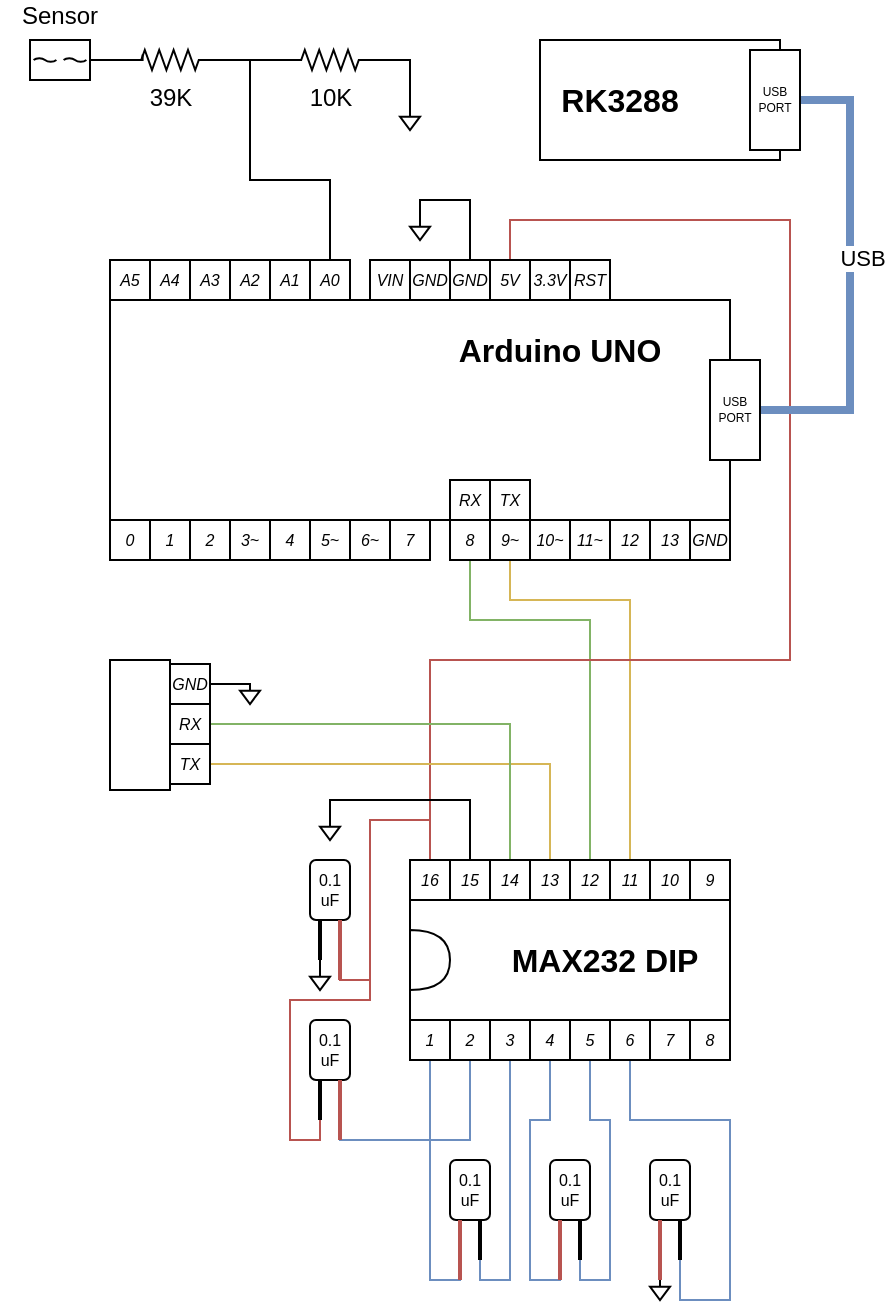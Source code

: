 <mxfile version="20.7.4" type="device"><diagram id="AYf1GJi7QR7gWWZCEHvu" name="Page-1"><mxGraphModel dx="528" dy="364" grid="1" gridSize="10" guides="1" tooltips="1" connect="1" arrows="1" fold="1" page="1" pageScale="1" pageWidth="3300" pageHeight="4681" math="0" shadow="0"><root><mxCell id="0"/><mxCell id="1" parent="0"/><mxCell id="iKziQm2VH8fkCKxev78H-8" style="edgeStyle=orthogonalEdgeStyle;rounded=0;orthogonalLoop=1;jettySize=auto;html=1;exitX=0.5;exitY=0;exitDx=0;exitDy=0;exitPerimeter=0;entryX=0.25;entryY=1;entryDx=0;entryDy=0;endArrow=none;endFill=0;" parent="1" source="iKziQm2VH8fkCKxev78H-5" target="5fgDEv8c1eGFGYEr6FM1-116" edge="1"><mxGeometry relative="1" as="geometry"/></mxCell><mxCell id="5fgDEv8c1eGFGYEr6FM1-96" style="edgeStyle=orthogonalEdgeStyle;rounded=0;orthogonalLoop=1;jettySize=auto;html=1;exitX=0.5;exitY=0;exitDx=0;exitDy=0;entryX=0.75;entryY=1;entryDx=0;entryDy=0;strokeWidth=1;fontSize=8;endArrow=none;endFill=0;fillColor=#f8cecc;strokeColor=#b85450;" parent="1" source="5fgDEv8c1eGFGYEr6FM1-53" target="5fgDEv8c1eGFGYEr6FM1-88" edge="1"><mxGeometry relative="1" as="geometry"><Array as="points"><mxPoint x="530" y="780"/><mxPoint x="500" y="780"/><mxPoint x="500" y="860"/><mxPoint x="485" y="860"/></Array></mxGeometry></mxCell><mxCell id="DwnNHPMHxuOQS2PUY_gm-1" value="" style="rounded=0;whiteSpace=wrap;html=1;fontSize=20;" parent="1" vertex="1"><mxGeometry x="370" y="520" width="310" height="110" as="geometry"/></mxCell><mxCell id="DwnNHPMHxuOQS2PUY_gm-10" value="3~" style="rounded=0;whiteSpace=wrap;html=1;fontSize=8;fontStyle=2" parent="1" vertex="1"><mxGeometry x="430" y="630" width="20" height="20" as="geometry"/></mxCell><mxCell id="DwnNHPMHxuOQS2PUY_gm-11" value="2" style="rounded=0;whiteSpace=wrap;html=1;fontSize=8;fontStyle=2" parent="1" vertex="1"><mxGeometry x="410" y="630" width="20" height="20" as="geometry"/></mxCell><mxCell id="DwnNHPMHxuOQS2PUY_gm-13" value="5~" style="rounded=0;whiteSpace=wrap;html=1;fontSize=8;fontStyle=2" parent="1" vertex="1"><mxGeometry x="470" y="630" width="20" height="20" as="geometry"/></mxCell><mxCell id="DwnNHPMHxuOQS2PUY_gm-14" value="4" style="rounded=0;whiteSpace=wrap;html=1;fontSize=8;fontStyle=2;" parent="1" vertex="1"><mxGeometry x="450" y="630" width="20" height="20" as="geometry"/></mxCell><mxCell id="DwnNHPMHxuOQS2PUY_gm-29" value="7" style="rounded=0;whiteSpace=wrap;html=1;fontSize=8;fontStyle=2" parent="1" vertex="1"><mxGeometry x="510" y="630" width="20" height="20" as="geometry"/></mxCell><mxCell id="DwnNHPMHxuOQS2PUY_gm-30" value="6~" style="rounded=0;whiteSpace=wrap;html=1;fontSize=8;fontStyle=2" parent="1" vertex="1"><mxGeometry x="490" y="630" width="20" height="20" as="geometry"/></mxCell><mxCell id="5fgDEv8c1eGFGYEr6FM1-57" style="edgeStyle=orthogonalEdgeStyle;rounded=0;orthogonalLoop=1;jettySize=auto;html=1;exitX=0.5;exitY=1;exitDx=0;exitDy=0;entryX=0.5;entryY=0;entryDx=0;entryDy=0;strokeWidth=1;fontSize=12;endArrow=none;endFill=0;fillColor=#fff2cc;strokeColor=#d6b656;" parent="1" source="DwnNHPMHxuOQS2PUY_gm-31" target="5fgDEv8c1eGFGYEr6FM1-49" edge="1"><mxGeometry relative="1" as="geometry"><Array as="points"><mxPoint x="570" y="670"/><mxPoint x="630" y="670"/></Array></mxGeometry></mxCell><mxCell id="DwnNHPMHxuOQS2PUY_gm-31" value="9~" style="rounded=0;whiteSpace=wrap;html=1;fontSize=8;fontStyle=2;" parent="1" vertex="1"><mxGeometry x="560" y="630" width="20" height="20" as="geometry"/></mxCell><mxCell id="5fgDEv8c1eGFGYEr6FM1-58" style="edgeStyle=orthogonalEdgeStyle;rounded=0;orthogonalLoop=1;jettySize=auto;html=1;exitX=0.5;exitY=1;exitDx=0;exitDy=0;entryX=0.5;entryY=0;entryDx=0;entryDy=0;strokeWidth=1;fontSize=12;endArrow=none;endFill=0;fillColor=#d5e8d4;strokeColor=#82b366;" parent="1" source="DwnNHPMHxuOQS2PUY_gm-32" target="5fgDEv8c1eGFGYEr6FM1-50" edge="1"><mxGeometry relative="1" as="geometry"><Array as="points"><mxPoint x="550" y="680"/><mxPoint x="610" y="680"/></Array></mxGeometry></mxCell><mxCell id="DwnNHPMHxuOQS2PUY_gm-32" value="8" style="rounded=0;whiteSpace=wrap;html=1;fontSize=8;fontStyle=2" parent="1" vertex="1"><mxGeometry x="540" y="630" width="20" height="20" as="geometry"/></mxCell><mxCell id="DwnNHPMHxuOQS2PUY_gm-35" value="0" style="rounded=0;whiteSpace=wrap;html=1;fontSize=8;fontStyle=2" parent="1" vertex="1"><mxGeometry x="370" y="630" width="20" height="20" as="geometry"/></mxCell><mxCell id="DwnNHPMHxuOQS2PUY_gm-36" value="1" style="rounded=0;whiteSpace=wrap;html=1;fontSize=8;fontStyle=2" parent="1" vertex="1"><mxGeometry x="390" y="630" width="20" height="20" as="geometry"/></mxCell><mxCell id="DwnNHPMHxuOQS2PUY_gm-39" value="11~" style="rounded=0;whiteSpace=wrap;html=1;fontSize=8;fontStyle=2;" parent="1" vertex="1"><mxGeometry x="600" y="630" width="20" height="20" as="geometry"/></mxCell><mxCell id="DwnNHPMHxuOQS2PUY_gm-40" value="10~" style="rounded=0;whiteSpace=wrap;html=1;fontSize=8;fontStyle=2" parent="1" vertex="1"><mxGeometry x="580" y="630" width="20" height="20" as="geometry"/></mxCell><mxCell id="DwnNHPMHxuOQS2PUY_gm-41" value="13" style="rounded=0;whiteSpace=wrap;html=1;fontSize=8;fontStyle=2;" parent="1" vertex="1"><mxGeometry x="640" y="630" width="20" height="20" as="geometry"/></mxCell><mxCell id="DwnNHPMHxuOQS2PUY_gm-42" value="12" style="rounded=0;whiteSpace=wrap;html=1;fontSize=8;fontStyle=2;" parent="1" vertex="1"><mxGeometry x="620" y="630" width="20" height="20" as="geometry"/></mxCell><mxCell id="DwnNHPMHxuOQS2PUY_gm-43" value="GND" style="rounded=0;whiteSpace=wrap;html=1;fontSize=8;fontStyle=2" parent="1" vertex="1"><mxGeometry x="660" y="630" width="20" height="20" as="geometry"/></mxCell><mxCell id="DwnNHPMHxuOQS2PUY_gm-44" value="A2" style="rounded=0;whiteSpace=wrap;html=1;fontSize=8;fontStyle=2" parent="1" vertex="1"><mxGeometry x="430" y="500" width="20" height="20" as="geometry"/></mxCell><mxCell id="DwnNHPMHxuOQS2PUY_gm-45" value="A3" style="rounded=0;whiteSpace=wrap;html=1;fontSize=8;fontStyle=2" parent="1" vertex="1"><mxGeometry x="410" y="500" width="20" height="20" as="geometry"/></mxCell><mxCell id="FDUMzwmH-SyoErbRmzoT-15" style="edgeStyle=orthogonalEdgeStyle;rounded=0;orthogonalLoop=1;jettySize=auto;html=1;exitX=0.5;exitY=0;exitDx=0;exitDy=0;entryX=1;entryY=0.5;entryDx=0;entryDy=0;entryPerimeter=0;fontSize=25;endArrow=none;endFill=0;" edge="1" parent="1" source="DwnNHPMHxuOQS2PUY_gm-46" target="FDUMzwmH-SyoErbRmzoT-2"><mxGeometry relative="1" as="geometry"><Array as="points"><mxPoint x="480" y="460"/><mxPoint x="440" y="460"/><mxPoint x="440" y="400"/></Array></mxGeometry></mxCell><mxCell id="DwnNHPMHxuOQS2PUY_gm-46" value="A0" style="rounded=0;whiteSpace=wrap;html=1;fontSize=8;fontStyle=2" parent="1" vertex="1"><mxGeometry x="470" y="500" width="20" height="20" as="geometry"/></mxCell><mxCell id="DwnNHPMHxuOQS2PUY_gm-47" value="A1" style="rounded=0;whiteSpace=wrap;html=1;fontSize=8;fontStyle=2" parent="1" vertex="1"><mxGeometry x="450" y="500" width="20" height="20" as="geometry"/></mxCell><mxCell id="DwnNHPMHxuOQS2PUY_gm-48" value="A5" style="rounded=0;whiteSpace=wrap;html=1;fontSize=8;fontStyle=2" parent="1" vertex="1"><mxGeometry x="370" y="500" width="20" height="20" as="geometry"/></mxCell><mxCell id="DwnNHPMHxuOQS2PUY_gm-49" value="A4" style="rounded=0;whiteSpace=wrap;html=1;fontSize=8;fontStyle=2" parent="1" vertex="1"><mxGeometry x="390" y="500" width="20" height="20" as="geometry"/></mxCell><mxCell id="5fgDEv8c1eGFGYEr6FM1-65" style="edgeStyle=orthogonalEdgeStyle;rounded=0;orthogonalLoop=1;jettySize=auto;html=1;exitX=0.5;exitY=0;exitDx=0;exitDy=0;strokeWidth=1;fontSize=12;endArrow=none;endFill=0;fillColor=#f8cecc;strokeColor=#b85450;" parent="1" source="DwnNHPMHxuOQS2PUY_gm-50" target="5fgDEv8c1eGFGYEr6FM1-53" edge="1"><mxGeometry relative="1" as="geometry"><Array as="points"><mxPoint x="570" y="480"/><mxPoint x="710" y="480"/><mxPoint x="710" y="700"/><mxPoint x="530" y="700"/></Array></mxGeometry></mxCell><mxCell id="DwnNHPMHxuOQS2PUY_gm-50" value="5V" style="rounded=0;whiteSpace=wrap;html=1;fontSize=8;fontStyle=2" parent="1" vertex="1"><mxGeometry x="560" y="500" width="20" height="20" as="geometry"/></mxCell><mxCell id="DwnNHPMHxuOQS2PUY_gm-51" value="GND" style="rounded=0;whiteSpace=wrap;html=1;fontSize=8;fontStyle=2" parent="1" vertex="1"><mxGeometry x="520" y="500" width="20" height="20" as="geometry"/></mxCell><mxCell id="DwnNHPMHxuOQS2PUY_gm-52" value="RST" style="rounded=0;whiteSpace=wrap;html=1;fontSize=8;fontStyle=2" parent="1" vertex="1"><mxGeometry x="600" y="500" width="20" height="20" as="geometry"/></mxCell><mxCell id="DwnNHPMHxuOQS2PUY_gm-53" value="3.3V" style="rounded=0;whiteSpace=wrap;html=1;fontSize=8;fontStyle=2" parent="1" vertex="1"><mxGeometry x="580" y="500" width="20" height="20" as="geometry"/></mxCell><mxCell id="DwnNHPMHxuOQS2PUY_gm-54" value="VIN" style="rounded=0;whiteSpace=wrap;html=1;fontSize=8;fontStyle=2" parent="1" vertex="1"><mxGeometry x="500" y="500" width="20" height="20" as="geometry"/></mxCell><mxCell id="FD-xszh_ADqVRA-qsXoM-24" value="Arduino UNO" style="text;html=1;strokeColor=none;fillColor=none;align=center;verticalAlign=middle;whiteSpace=wrap;rounded=0;fontSize=16;fontStyle=1" parent="1" vertex="1"><mxGeometry x="520" y="530" width="150" height="30" as="geometry"/></mxCell><mxCell id="iKziQm2VH8fkCKxev78H-23" style="edgeStyle=orthogonalEdgeStyle;rounded=0;orthogonalLoop=1;jettySize=auto;html=1;exitX=0.5;exitY=0;exitDx=0;exitDy=0;entryX=0.5;entryY=0;entryDx=0;entryDy=0;entryPerimeter=0;endArrow=none;endFill=0;" parent="1" source="5fgDEv8c1eGFGYEr6FM1-2" target="iKziQm2VH8fkCKxev78H-22" edge="1"><mxGeometry relative="1" as="geometry"><Array as="points"><mxPoint x="550" y="470"/><mxPoint x="525" y="470"/></Array></mxGeometry></mxCell><mxCell id="5fgDEv8c1eGFGYEr6FM1-2" value="GND" style="rounded=0;whiteSpace=wrap;html=1;fontSize=8;fontStyle=2" parent="1" vertex="1"><mxGeometry x="540" y="500" width="20" height="20" as="geometry"/></mxCell><mxCell id="5fgDEv8c1eGFGYEr6FM1-25" value="TX" style="rounded=0;whiteSpace=wrap;html=1;fontSize=8;fontStyle=2;" parent="1" vertex="1"><mxGeometry x="560" y="610" width="20" height="20" as="geometry"/></mxCell><mxCell id="5fgDEv8c1eGFGYEr6FM1-26" value="RX" style="rounded=0;whiteSpace=wrap;html=1;fontSize=8;fontStyle=2;" parent="1" vertex="1"><mxGeometry x="540" y="610" width="20" height="20" as="geometry"/></mxCell><mxCell id="5fgDEv8c1eGFGYEr6FM1-27" value="" style="rounded=0;whiteSpace=wrap;html=1;fontSize=6;" parent="1" vertex="1"><mxGeometry x="585" y="390" width="120" height="60" as="geometry"/></mxCell><mxCell id="5fgDEv8c1eGFGYEr6FM1-28" value="RK3288" style="text;html=1;strokeColor=none;fillColor=none;align=center;verticalAlign=middle;whiteSpace=wrap;rounded=0;fontSize=16;fontStyle=1" parent="1" vertex="1"><mxGeometry x="585" y="405" width="80" height="30" as="geometry"/></mxCell><mxCell id="5fgDEv8c1eGFGYEr6FM1-34" style="edgeStyle=orthogonalEdgeStyle;rounded=0;orthogonalLoop=1;jettySize=auto;html=1;exitX=1;exitY=0.5;exitDx=0;exitDy=0;entryX=1;entryY=0.5;entryDx=0;entryDy=0;fontSize=6;endArrow=none;endFill=0;fillColor=#dae8fc;strokeColor=#6c8ebf;strokeWidth=4;" parent="1" source="5fgDEv8c1eGFGYEr6FM1-29" target="5fgDEv8c1eGFGYEr6FM1-30" edge="1"><mxGeometry relative="1" as="geometry"><Array as="points"><mxPoint x="740" y="420"/><mxPoint x="740" y="575"/></Array></mxGeometry></mxCell><mxCell id="FDUMzwmH-SyoErbRmzoT-1" value="USB" style="edgeLabel;html=1;align=center;verticalAlign=middle;resizable=0;points=[];" vertex="1" connectable="0" parent="5fgDEv8c1eGFGYEr6FM1-34"><mxGeometry x="-0.076" y="6" relative="1" as="geometry"><mxPoint as="offset"/></mxGeometry></mxCell><mxCell id="5fgDEv8c1eGFGYEr6FM1-29" value="USB PORT" style="rounded=0;whiteSpace=wrap;html=1;fontSize=6;" parent="1" vertex="1"><mxGeometry x="690" y="395" width="25" height="50" as="geometry"/></mxCell><mxCell id="5fgDEv8c1eGFGYEr6FM1-30" value="USB PORT" style="rounded=0;whiteSpace=wrap;html=1;fontSize=6;" parent="1" vertex="1"><mxGeometry x="670" y="550" width="25" height="50" as="geometry"/></mxCell><mxCell id="5fgDEv8c1eGFGYEr6FM1-126" style="edgeStyle=orthogonalEdgeStyle;rounded=0;orthogonalLoop=1;jettySize=auto;html=1;exitX=0.5;exitY=1;exitDx=0;exitDy=0;entryX=0.25;entryY=1;entryDx=0;entryDy=0;strokeWidth=1;fontSize=8;endArrow=none;endFill=0;fillColor=#dae8fc;strokeColor=#6c8ebf;" parent="1" source="5fgDEv8c1eGFGYEr6FM1-38" target="5fgDEv8c1eGFGYEr6FM1-98" edge="1"><mxGeometry relative="1" as="geometry"><Array as="points"><mxPoint x="590" y="930"/><mxPoint x="580" y="930"/><mxPoint x="580" y="1010"/><mxPoint x="595" y="1010"/></Array></mxGeometry></mxCell><mxCell id="5fgDEv8c1eGFGYEr6FM1-38" value="4" style="rounded=0;whiteSpace=wrap;html=1;fontSize=8;fontStyle=2" parent="1" vertex="1"><mxGeometry x="580" y="880" width="20" height="20" as="geometry"/></mxCell><mxCell id="5fgDEv8c1eGFGYEr6FM1-125" style="edgeStyle=orthogonalEdgeStyle;rounded=0;orthogonalLoop=1;jettySize=auto;html=1;exitX=0.5;exitY=1;exitDx=0;exitDy=0;entryX=0.75;entryY=1;entryDx=0;entryDy=0;strokeWidth=1;fontSize=8;endArrow=none;endFill=0;fillColor=#dae8fc;strokeColor=#6c8ebf;" parent="1" source="5fgDEv8c1eGFGYEr6FM1-39" target="5fgDEv8c1eGFGYEr6FM1-78" edge="1"><mxGeometry relative="1" as="geometry"><Array as="points"><mxPoint x="570" y="1010"/><mxPoint x="555" y="1010"/></Array></mxGeometry></mxCell><mxCell id="5fgDEv8c1eGFGYEr6FM1-39" value="3" style="rounded=0;whiteSpace=wrap;html=1;fontSize=8;fontStyle=2" parent="1" vertex="1"><mxGeometry x="560" y="880" width="20" height="20" as="geometry"/></mxCell><mxCell id="5fgDEv8c1eGFGYEr6FM1-121" style="edgeStyle=orthogonalEdgeStyle;rounded=0;orthogonalLoop=1;jettySize=auto;html=1;exitX=0.5;exitY=1;exitDx=0;exitDy=0;entryX=0.75;entryY=1;entryDx=0;entryDy=0;strokeWidth=1;fontSize=8;endArrow=none;endFill=0;fillColor=#dae8fc;strokeColor=#6c8ebf;" parent="1" source="5fgDEv8c1eGFGYEr6FM1-40" target="5fgDEv8c1eGFGYEr6FM1-116" edge="1"><mxGeometry relative="1" as="geometry"><Array as="points"><mxPoint x="630" y="930"/><mxPoint x="680" y="930"/><mxPoint x="680" y="1020"/><mxPoint x="655" y="1020"/></Array></mxGeometry></mxCell><mxCell id="5fgDEv8c1eGFGYEr6FM1-40" value="6" style="rounded=0;whiteSpace=wrap;html=1;fontSize=8;fontStyle=2" parent="1" vertex="1"><mxGeometry x="620" y="880" width="20" height="20" as="geometry"/></mxCell><mxCell id="5fgDEv8c1eGFGYEr6FM1-127" style="edgeStyle=orthogonalEdgeStyle;rounded=0;orthogonalLoop=1;jettySize=auto;html=1;exitX=0.5;exitY=1;exitDx=0;exitDy=0;entryX=0.75;entryY=1;entryDx=0;entryDy=0;strokeWidth=1;fontSize=8;endArrow=none;endFill=0;fillColor=#dae8fc;strokeColor=#6c8ebf;" parent="1" source="5fgDEv8c1eGFGYEr6FM1-41" target="5fgDEv8c1eGFGYEr6FM1-98" edge="1"><mxGeometry relative="1" as="geometry"><Array as="points"><mxPoint x="610" y="930"/><mxPoint x="620" y="930"/><mxPoint x="620" y="1010"/><mxPoint x="605" y="1010"/></Array></mxGeometry></mxCell><mxCell id="5fgDEv8c1eGFGYEr6FM1-41" value="5" style="rounded=0;whiteSpace=wrap;html=1;fontSize=8;fontStyle=2;" parent="1" vertex="1"><mxGeometry x="600" y="880" width="20" height="20" as="geometry"/></mxCell><mxCell id="5fgDEv8c1eGFGYEr6FM1-42" value="8" style="rounded=0;whiteSpace=wrap;html=1;fontSize=8;fontStyle=2" parent="1" vertex="1"><mxGeometry x="660" y="880" width="20" height="20" as="geometry"/></mxCell><mxCell id="5fgDEv8c1eGFGYEr6FM1-43" value="7" style="rounded=0;whiteSpace=wrap;html=1;fontSize=8;fontStyle=2" parent="1" vertex="1"><mxGeometry x="640" y="880" width="20" height="20" as="geometry"/></mxCell><mxCell id="5fgDEv8c1eGFGYEr6FM1-124" style="edgeStyle=orthogonalEdgeStyle;rounded=0;orthogonalLoop=1;jettySize=auto;html=1;exitX=0.5;exitY=1;exitDx=0;exitDy=0;entryX=0.25;entryY=1;entryDx=0;entryDy=0;strokeWidth=1;fontSize=8;endArrow=none;endFill=0;fillColor=#dae8fc;strokeColor=#6c8ebf;" parent="1" source="5fgDEv8c1eGFGYEr6FM1-44" target="5fgDEv8c1eGFGYEr6FM1-78" edge="1"><mxGeometry relative="1" as="geometry"><Array as="points"><mxPoint x="530" y="1010"/><mxPoint x="545" y="1010"/></Array></mxGeometry></mxCell><mxCell id="5fgDEv8c1eGFGYEr6FM1-44" value="1" style="rounded=0;whiteSpace=wrap;html=1;fontSize=8;fontStyle=2" parent="1" vertex="1"><mxGeometry x="520" y="880" width="20" height="20" as="geometry"/></mxCell><mxCell id="5fgDEv8c1eGFGYEr6FM1-112" style="edgeStyle=orthogonalEdgeStyle;rounded=0;orthogonalLoop=1;jettySize=auto;html=1;exitX=0.5;exitY=1;exitDx=0;exitDy=0;entryX=0.75;entryY=1;entryDx=0;entryDy=0;strokeWidth=1;fontSize=8;endArrow=none;endFill=0;fillColor=#dae8fc;strokeColor=#6c8ebf;" parent="1" source="5fgDEv8c1eGFGYEr6FM1-45" target="5fgDEv8c1eGFGYEr6FM1-109" edge="1"><mxGeometry relative="1" as="geometry"><Array as="points"><mxPoint x="550" y="940"/><mxPoint x="485" y="940"/></Array></mxGeometry></mxCell><mxCell id="5fgDEv8c1eGFGYEr6FM1-45" value="2" style="rounded=0;whiteSpace=wrap;html=1;fontSize=8;fontStyle=2" parent="1" vertex="1"><mxGeometry x="540" y="880" width="20" height="20" as="geometry"/></mxCell><mxCell id="5fgDEv8c1eGFGYEr6FM1-46" value="" style="rounded=0;whiteSpace=wrap;html=1;fontSize=12;" parent="1" vertex="1"><mxGeometry x="520" y="820" width="160" height="60" as="geometry"/></mxCell><mxCell id="5fgDEv8c1eGFGYEr6FM1-69" style="edgeStyle=orthogonalEdgeStyle;rounded=0;orthogonalLoop=1;jettySize=auto;html=1;exitX=0.5;exitY=0;exitDx=0;exitDy=0;entryX=1;entryY=0.5;entryDx=0;entryDy=0;strokeWidth=1;fontSize=12;endArrow=none;endFill=0;fillColor=#fff2cc;strokeColor=#d6b656;" parent="1" source="5fgDEv8c1eGFGYEr6FM1-47" target="5fgDEv8c1eGFGYEr6FM1-61" edge="1"><mxGeometry relative="1" as="geometry"/></mxCell><mxCell id="5fgDEv8c1eGFGYEr6FM1-47" value="13" style="rounded=0;whiteSpace=wrap;html=1;fontSize=8;fontStyle=2" parent="1" vertex="1"><mxGeometry x="580" y="800" width="20" height="20" as="geometry"/></mxCell><mxCell id="5fgDEv8c1eGFGYEr6FM1-68" style="edgeStyle=orthogonalEdgeStyle;rounded=0;orthogonalLoop=1;jettySize=auto;html=1;exitX=0.5;exitY=0;exitDx=0;exitDy=0;entryX=1;entryY=0.5;entryDx=0;entryDy=0;strokeWidth=1;fontSize=12;endArrow=none;endFill=0;fillColor=#d5e8d4;strokeColor=#82b366;" parent="1" source="5fgDEv8c1eGFGYEr6FM1-48" target="5fgDEv8c1eGFGYEr6FM1-60" edge="1"><mxGeometry relative="1" as="geometry"/></mxCell><mxCell id="5fgDEv8c1eGFGYEr6FM1-48" value="14" style="rounded=0;whiteSpace=wrap;html=1;fontSize=8;fontStyle=2" parent="1" vertex="1"><mxGeometry x="560" y="800" width="20" height="20" as="geometry"/></mxCell><mxCell id="5fgDEv8c1eGFGYEr6FM1-49" value="11" style="rounded=0;whiteSpace=wrap;html=1;fontSize=8;fontStyle=2" parent="1" vertex="1"><mxGeometry x="620" y="800" width="20" height="20" as="geometry"/></mxCell><mxCell id="5fgDEv8c1eGFGYEr6FM1-50" value="12" style="rounded=0;whiteSpace=wrap;html=1;fontSize=8;fontStyle=2;" parent="1" vertex="1"><mxGeometry x="600" y="800" width="20" height="20" as="geometry"/></mxCell><mxCell id="5fgDEv8c1eGFGYEr6FM1-51" value="9" style="rounded=0;whiteSpace=wrap;html=1;fontSize=8;fontStyle=2" parent="1" vertex="1"><mxGeometry x="660" y="800" width="20" height="20" as="geometry"/></mxCell><mxCell id="5fgDEv8c1eGFGYEr6FM1-52" value="10" style="rounded=0;whiteSpace=wrap;html=1;fontSize=8;fontStyle=2" parent="1" vertex="1"><mxGeometry x="640" y="800" width="20" height="20" as="geometry"/></mxCell><mxCell id="5fgDEv8c1eGFGYEr6FM1-115" style="edgeStyle=orthogonalEdgeStyle;rounded=0;orthogonalLoop=1;jettySize=auto;html=1;exitX=0.5;exitY=0;exitDx=0;exitDy=0;entryX=0.25;entryY=1;entryDx=0;entryDy=0;strokeWidth=1;fontSize=8;endArrow=none;endFill=0;fillColor=#f8cecc;strokeColor=#b85450;" parent="1" source="5fgDEv8c1eGFGYEr6FM1-53" target="5fgDEv8c1eGFGYEr6FM1-109" edge="1"><mxGeometry relative="1" as="geometry"><Array as="points"><mxPoint x="530" y="780"/><mxPoint x="500" y="780"/><mxPoint x="500" y="870"/><mxPoint x="460" y="870"/><mxPoint x="460" y="940"/><mxPoint x="475" y="940"/></Array></mxGeometry></mxCell><mxCell id="5fgDEv8c1eGFGYEr6FM1-53" value="16" style="rounded=0;whiteSpace=wrap;html=1;fontSize=8;fontStyle=2" parent="1" vertex="1"><mxGeometry x="520" y="800" width="20" height="20" as="geometry"/></mxCell><mxCell id="iKziQm2VH8fkCKxev78H-21" style="edgeStyle=orthogonalEdgeStyle;rounded=0;orthogonalLoop=1;jettySize=auto;html=1;exitX=0.5;exitY=0;exitDx=0;exitDy=0;entryX=0.5;entryY=0;entryDx=0;entryDy=0;entryPerimeter=0;endArrow=none;endFill=0;" parent="1" source="5fgDEv8c1eGFGYEr6FM1-54" target="iKziQm2VH8fkCKxev78H-20" edge="1"><mxGeometry relative="1" as="geometry"><Array as="points"><mxPoint x="550" y="770"/><mxPoint x="480" y="770"/></Array></mxGeometry></mxCell><mxCell id="5fgDEv8c1eGFGYEr6FM1-54" value="15" style="rounded=0;whiteSpace=wrap;html=1;fontSize=8;fontStyle=2" parent="1" vertex="1"><mxGeometry x="540" y="800" width="20" height="20" as="geometry"/></mxCell><mxCell id="5fgDEv8c1eGFGYEr6FM1-55" value="" style="shape=or;whiteSpace=wrap;html=1;fontSize=12;" parent="1" vertex="1"><mxGeometry x="520" y="835" width="20" height="30" as="geometry"/></mxCell><mxCell id="5fgDEv8c1eGFGYEr6FM1-56" value="MAX232 DIP" style="text;html=1;strokeColor=none;fillColor=none;align=center;verticalAlign=middle;whiteSpace=wrap;rounded=0;fontSize=16;fontStyle=1" parent="1" vertex="1"><mxGeometry x="560" y="835" width="115" height="30" as="geometry"/></mxCell><mxCell id="5fgDEv8c1eGFGYEr6FM1-59" value="" style="rounded=0;whiteSpace=wrap;html=1;fontSize=12;" parent="1" vertex="1"><mxGeometry x="370" y="700" width="30" height="65" as="geometry"/></mxCell><mxCell id="5fgDEv8c1eGFGYEr6FM1-60" value="RX" style="rounded=0;whiteSpace=wrap;html=1;fontSize=8;fontStyle=2" parent="1" vertex="1"><mxGeometry x="400" y="722" width="20" height="20" as="geometry"/></mxCell><mxCell id="5fgDEv8c1eGFGYEr6FM1-61" value="TX" style="rounded=0;whiteSpace=wrap;html=1;fontSize=8;fontStyle=2" parent="1" vertex="1"><mxGeometry x="400" y="742" width="20" height="20" as="geometry"/></mxCell><mxCell id="iKziQm2VH8fkCKxev78H-19" style="edgeStyle=orthogonalEdgeStyle;rounded=0;orthogonalLoop=1;jettySize=auto;html=1;exitX=1;exitY=0.5;exitDx=0;exitDy=0;entryX=0.501;entryY=0.374;entryDx=0;entryDy=0;entryPerimeter=0;endArrow=none;endFill=0;" parent="1" source="5fgDEv8c1eGFGYEr6FM1-62" target="iKziQm2VH8fkCKxev78H-11" edge="1"><mxGeometry relative="1" as="geometry"/></mxCell><mxCell id="5fgDEv8c1eGFGYEr6FM1-62" value="GND" style="rounded=0;whiteSpace=wrap;html=1;fontSize=8;fontStyle=2" parent="1" vertex="1"><mxGeometry x="400" y="702" width="20" height="20" as="geometry"/></mxCell><mxCell id="5fgDEv8c1eGFGYEr6FM1-78" value="0.1&lt;br&gt;uF" style="rounded=1;whiteSpace=wrap;html=1;fontSize=8;" parent="1" vertex="1"><mxGeometry x="540" y="950" width="20" height="30" as="geometry"/></mxCell><mxCell id="5fgDEv8c1eGFGYEr6FM1-86" value="" style="endArrow=none;html=1;rounded=0;strokeWidth=2;fontSize=8;entryX=0.25;entryY=1;entryDx=0;entryDy=0;fillColor=#f8cecc;strokeColor=#b85450;" parent="1" target="5fgDEv8c1eGFGYEr6FM1-78" edge="1"><mxGeometry width="50" height="50" relative="1" as="geometry"><mxPoint x="545" y="1010" as="sourcePoint"/><mxPoint x="590" y="1000" as="targetPoint"/></mxGeometry></mxCell><mxCell id="5fgDEv8c1eGFGYEr6FM1-87" value="" style="endArrow=none;html=1;rounded=0;strokeWidth=2;fontSize=8;entryX=0.75;entryY=1;entryDx=0;entryDy=0;" parent="1" target="5fgDEv8c1eGFGYEr6FM1-78" edge="1"><mxGeometry width="50" height="50" relative="1" as="geometry"><mxPoint x="555" y="1000" as="sourcePoint"/><mxPoint x="555" y="990" as="targetPoint"/></mxGeometry></mxCell><mxCell id="5fgDEv8c1eGFGYEr6FM1-95" value="" style="group" parent="1" vertex="1" connectable="0"><mxGeometry x="470" y="800" width="20" height="60" as="geometry"/></mxCell><mxCell id="5fgDEv8c1eGFGYEr6FM1-88" value="0.1&lt;br&gt;uF" style="rounded=1;whiteSpace=wrap;html=1;fontSize=8;" parent="5fgDEv8c1eGFGYEr6FM1-95" vertex="1"><mxGeometry width="20" height="30" as="geometry"/></mxCell><mxCell id="5fgDEv8c1eGFGYEr6FM1-89" value="" style="endArrow=none;html=1;rounded=0;strokeWidth=2;fontSize=8;entryX=0.25;entryY=1;entryDx=0;entryDy=0;" parent="5fgDEv8c1eGFGYEr6FM1-95" target="5fgDEv8c1eGFGYEr6FM1-88" edge="1"><mxGeometry width="50" height="50" relative="1" as="geometry"><mxPoint x="5" y="50" as="sourcePoint"/><mxPoint x="50" y="50" as="targetPoint"/></mxGeometry></mxCell><mxCell id="5fgDEv8c1eGFGYEr6FM1-90" value="" style="endArrow=none;html=1;rounded=0;strokeWidth=2;fontSize=8;entryX=0.75;entryY=1;entryDx=0;entryDy=0;fillColor=#f8cecc;strokeColor=#b85450;" parent="5fgDEv8c1eGFGYEr6FM1-95" target="5fgDEv8c1eGFGYEr6FM1-88" edge="1"><mxGeometry width="50" height="50" relative="1" as="geometry"><mxPoint x="15" y="60" as="sourcePoint"/><mxPoint x="15" y="40" as="targetPoint"/></mxGeometry></mxCell><mxCell id="5fgDEv8c1eGFGYEr6FM1-98" value="0.1&lt;br&gt;uF" style="rounded=1;whiteSpace=wrap;html=1;fontSize=8;" parent="1" vertex="1"><mxGeometry x="590" y="950" width="20" height="30" as="geometry"/></mxCell><mxCell id="5fgDEv8c1eGFGYEr6FM1-99" value="" style="endArrow=none;html=1;rounded=0;strokeWidth=2;fontSize=8;entryX=0.25;entryY=1;entryDx=0;entryDy=0;fillColor=#f8cecc;strokeColor=#b85450;" parent="1" target="5fgDEv8c1eGFGYEr6FM1-98" edge="1"><mxGeometry width="50" height="50" relative="1" as="geometry"><mxPoint x="595" y="1010" as="sourcePoint"/><mxPoint x="640" y="1000" as="targetPoint"/></mxGeometry></mxCell><mxCell id="5fgDEv8c1eGFGYEr6FM1-100" value="" style="endArrow=none;html=1;rounded=0;strokeWidth=2;fontSize=8;entryX=0.75;entryY=1;entryDx=0;entryDy=0;" parent="1" target="5fgDEv8c1eGFGYEr6FM1-98" edge="1"><mxGeometry width="50" height="50" relative="1" as="geometry"><mxPoint x="605" y="1000" as="sourcePoint"/><mxPoint x="605" y="990" as="targetPoint"/></mxGeometry></mxCell><mxCell id="5fgDEv8c1eGFGYEr6FM1-108" value="" style="group" parent="1" vertex="1" connectable="0"><mxGeometry x="470" y="880" width="20" height="60" as="geometry"/></mxCell><mxCell id="5fgDEv8c1eGFGYEr6FM1-109" value="0.1&lt;br&gt;uF" style="rounded=1;whiteSpace=wrap;html=1;fontSize=8;" parent="5fgDEv8c1eGFGYEr6FM1-108" vertex="1"><mxGeometry width="20" height="30" as="geometry"/></mxCell><mxCell id="5fgDEv8c1eGFGYEr6FM1-110" value="" style="endArrow=none;html=1;rounded=0;strokeWidth=2;fontSize=8;entryX=0.25;entryY=1;entryDx=0;entryDy=0;" parent="5fgDEv8c1eGFGYEr6FM1-108" target="5fgDEv8c1eGFGYEr6FM1-109" edge="1"><mxGeometry width="50" height="50" relative="1" as="geometry"><mxPoint x="5" y="50" as="sourcePoint"/><mxPoint x="50" y="50" as="targetPoint"/></mxGeometry></mxCell><mxCell id="5fgDEv8c1eGFGYEr6FM1-111" value="" style="endArrow=none;html=1;rounded=0;strokeWidth=2;fontSize=8;entryX=0.75;entryY=1;entryDx=0;entryDy=0;fillColor=#f8cecc;strokeColor=#b85450;" parent="5fgDEv8c1eGFGYEr6FM1-108" target="5fgDEv8c1eGFGYEr6FM1-109" edge="1"><mxGeometry width="50" height="50" relative="1" as="geometry"><mxPoint x="15" y="60" as="sourcePoint"/><mxPoint x="15" y="40" as="targetPoint"/></mxGeometry></mxCell><mxCell id="5fgDEv8c1eGFGYEr6FM1-116" value="0.1&lt;br&gt;uF" style="rounded=1;whiteSpace=wrap;html=1;fontSize=8;" parent="1" vertex="1"><mxGeometry x="640" y="950" width="20" height="30" as="geometry"/></mxCell><mxCell id="5fgDEv8c1eGFGYEr6FM1-117" value="" style="endArrow=none;html=1;rounded=0;strokeWidth=2;fontSize=8;entryX=0.25;entryY=1;entryDx=0;entryDy=0;fillColor=#f8cecc;strokeColor=#b85450;" parent="1" target="5fgDEv8c1eGFGYEr6FM1-116" edge="1"><mxGeometry width="50" height="50" relative="1" as="geometry"><mxPoint x="645" y="1010" as="sourcePoint"/><mxPoint x="690" y="1000" as="targetPoint"/></mxGeometry></mxCell><mxCell id="5fgDEv8c1eGFGYEr6FM1-118" value="" style="endArrow=none;html=1;rounded=0;strokeWidth=2;fontSize=8;entryX=0.75;entryY=1;entryDx=0;entryDy=0;fillColor=#f8cecc;strokeColor=#000000;" parent="1" target="5fgDEv8c1eGFGYEr6FM1-116" edge="1"><mxGeometry width="50" height="50" relative="1" as="geometry"><mxPoint x="655" y="1000" as="sourcePoint"/><mxPoint x="655" y="990" as="targetPoint"/></mxGeometry></mxCell><mxCell id="iKziQm2VH8fkCKxev78H-5" value="" style="pointerEvents=1;verticalLabelPosition=bottom;shadow=0;dashed=0;align=center;html=1;verticalAlign=top;shape=mxgraph.electrical.signal_sources.signal_ground;" parent="1" vertex="1"><mxGeometry x="640" y="1010" width="10" height="10" as="geometry"/></mxCell><mxCell id="iKziQm2VH8fkCKxev78H-10" style="edgeStyle=orthogonalEdgeStyle;rounded=0;orthogonalLoop=1;jettySize=auto;html=1;exitX=0.5;exitY=0;exitDx=0;exitDy=0;exitPerimeter=0;entryX=0.25;entryY=1;entryDx=0;entryDy=0;endArrow=none;endFill=0;" parent="1" source="iKziQm2VH8fkCKxev78H-9" target="5fgDEv8c1eGFGYEr6FM1-88" edge="1"><mxGeometry relative="1" as="geometry"/></mxCell><mxCell id="iKziQm2VH8fkCKxev78H-9" value="" style="pointerEvents=1;verticalLabelPosition=bottom;shadow=0;dashed=0;align=center;html=1;verticalAlign=top;shape=mxgraph.electrical.signal_sources.signal_ground;" parent="1" vertex="1"><mxGeometry x="470" y="855" width="10" height="10" as="geometry"/></mxCell><mxCell id="iKziQm2VH8fkCKxev78H-11" value="" style="pointerEvents=1;verticalLabelPosition=bottom;shadow=0;dashed=0;align=center;html=1;verticalAlign=top;shape=mxgraph.electrical.signal_sources.signal_ground;" parent="1" vertex="1"><mxGeometry x="435" y="712" width="10" height="10" as="geometry"/></mxCell><mxCell id="iKziQm2VH8fkCKxev78H-20" value="" style="pointerEvents=1;verticalLabelPosition=bottom;shadow=0;dashed=0;align=center;html=1;verticalAlign=top;shape=mxgraph.electrical.signal_sources.signal_ground;" parent="1" vertex="1"><mxGeometry x="475" y="780" width="10" height="10" as="geometry"/></mxCell><mxCell id="iKziQm2VH8fkCKxev78H-22" value="" style="pointerEvents=1;verticalLabelPosition=bottom;shadow=0;dashed=0;align=center;html=1;verticalAlign=top;shape=mxgraph.electrical.signal_sources.signal_ground;" parent="1" vertex="1"><mxGeometry x="520" y="480" width="10" height="10" as="geometry"/></mxCell><mxCell id="FDUMzwmH-SyoErbRmzoT-14" style="edgeStyle=orthogonalEdgeStyle;rounded=0;orthogonalLoop=1;jettySize=auto;html=1;exitX=1;exitY=0.5;exitDx=0;exitDy=0;exitPerimeter=0;entryX=0;entryY=0.5;entryDx=0;entryDy=0;entryPerimeter=0;fontSize=25;endArrow=none;endFill=0;" edge="1" parent="1" source="FDUMzwmH-SyoErbRmzoT-2" target="FDUMzwmH-SyoErbRmzoT-3"><mxGeometry relative="1" as="geometry"/></mxCell><mxCell id="FDUMzwmH-SyoErbRmzoT-2" value="39K" style="pointerEvents=1;verticalLabelPosition=bottom;shadow=0;dashed=0;align=center;html=1;verticalAlign=top;shape=mxgraph.electrical.resistors.resistor_2;" vertex="1" parent="1"><mxGeometry x="377.5" y="395" width="45" height="10" as="geometry"/></mxCell><mxCell id="FDUMzwmH-SyoErbRmzoT-7" style="edgeStyle=orthogonalEdgeStyle;rounded=0;orthogonalLoop=1;jettySize=auto;html=1;exitX=1;exitY=0.5;exitDx=0;exitDy=0;exitPerimeter=0;entryX=0.5;entryY=0;entryDx=0;entryDy=0;entryPerimeter=0;endArrow=none;endFill=0;" edge="1" parent="1" source="FDUMzwmH-SyoErbRmzoT-3" target="FDUMzwmH-SyoErbRmzoT-6"><mxGeometry relative="1" as="geometry"/></mxCell><mxCell id="FDUMzwmH-SyoErbRmzoT-3" value="10K" style="pointerEvents=1;verticalLabelPosition=bottom;shadow=0;dashed=0;align=center;html=1;verticalAlign=top;shape=mxgraph.electrical.resistors.resistor_2;" vertex="1" parent="1"><mxGeometry x="457.5" y="395" width="45" height="10" as="geometry"/></mxCell><mxCell id="FDUMzwmH-SyoErbRmzoT-6" value="" style="pointerEvents=1;verticalLabelPosition=bottom;shadow=0;dashed=0;align=center;html=1;verticalAlign=top;shape=mxgraph.electrical.signal_sources.signal_ground;" vertex="1" parent="1"><mxGeometry x="515" y="425" width="10" height="10" as="geometry"/></mxCell><mxCell id="FDUMzwmH-SyoErbRmzoT-13" style="edgeStyle=orthogonalEdgeStyle;rounded=0;orthogonalLoop=1;jettySize=auto;html=1;exitX=1;exitY=0.5;exitDx=0;exitDy=0;exitPerimeter=0;entryX=0.196;entryY=0.222;entryDx=0;entryDy=0;entryPerimeter=0;fontSize=25;endArrow=none;endFill=0;" edge="1" parent="1" source="FDUMzwmH-SyoErbRmzoT-12" target="FDUMzwmH-SyoErbRmzoT-2"><mxGeometry relative="1" as="geometry"/></mxCell><mxCell id="FDUMzwmH-SyoErbRmzoT-12" value="" style="verticalLabelPosition=bottom;align=center;outlineConnect=0;dashed=0;html=1;verticalAlign=top;shape=mxgraph.pid.flow_sensors.ultrasonic;fontSize=25;" vertex="1" parent="1"><mxGeometry x="330" y="390" width="30" height="20" as="geometry"/></mxCell><mxCell id="FDUMzwmH-SyoErbRmzoT-16" value="Sensor" style="text;html=1;strokeColor=none;fillColor=none;align=center;verticalAlign=middle;whiteSpace=wrap;rounded=0;fontSize=12;" vertex="1" parent="1"><mxGeometry x="315" y="370" width="60" height="15" as="geometry"/></mxCell></root></mxGraphModel></diagram></mxfile>